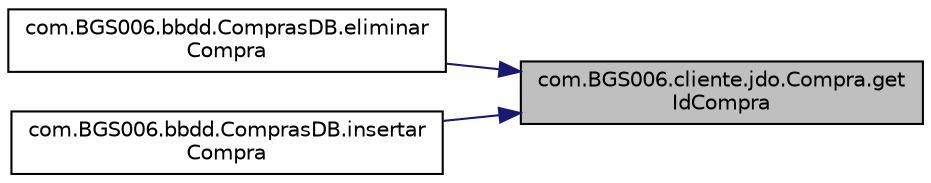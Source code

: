 digraph "com.BGS006.cliente.jdo.Compra.getIdCompra"
{
 // LATEX_PDF_SIZE
  edge [fontname="Helvetica",fontsize="10",labelfontname="Helvetica",labelfontsize="10"];
  node [fontname="Helvetica",fontsize="10",shape=record];
  rankdir="RL";
  Node1 [label="com.BGS006.cliente.jdo.Compra.get\lIdCompra",height=0.2,width=0.4,color="black", fillcolor="grey75", style="filled", fontcolor="black",tooltip=" "];
  Node1 -> Node2 [dir="back",color="midnightblue",fontsize="10",style="solid",fontname="Helvetica"];
  Node2 [label="com.BGS006.bbdd.ComprasDB.eliminar\lCompra",height=0.2,width=0.4,color="black", fillcolor="white", style="filled",URL="$classcom_1_1_b_g_s006_1_1bbdd_1_1_compras_d_b.html#afb81a3de837a031ea739a7988aae4209",tooltip=" "];
  Node1 -> Node3 [dir="back",color="midnightblue",fontsize="10",style="solid",fontname="Helvetica"];
  Node3 [label="com.BGS006.bbdd.ComprasDB.insertar\lCompra",height=0.2,width=0.4,color="black", fillcolor="white", style="filled",URL="$classcom_1_1_b_g_s006_1_1bbdd_1_1_compras_d_b.html#a5f7176340573c453d2101923910a7bdf",tooltip=" "];
}
